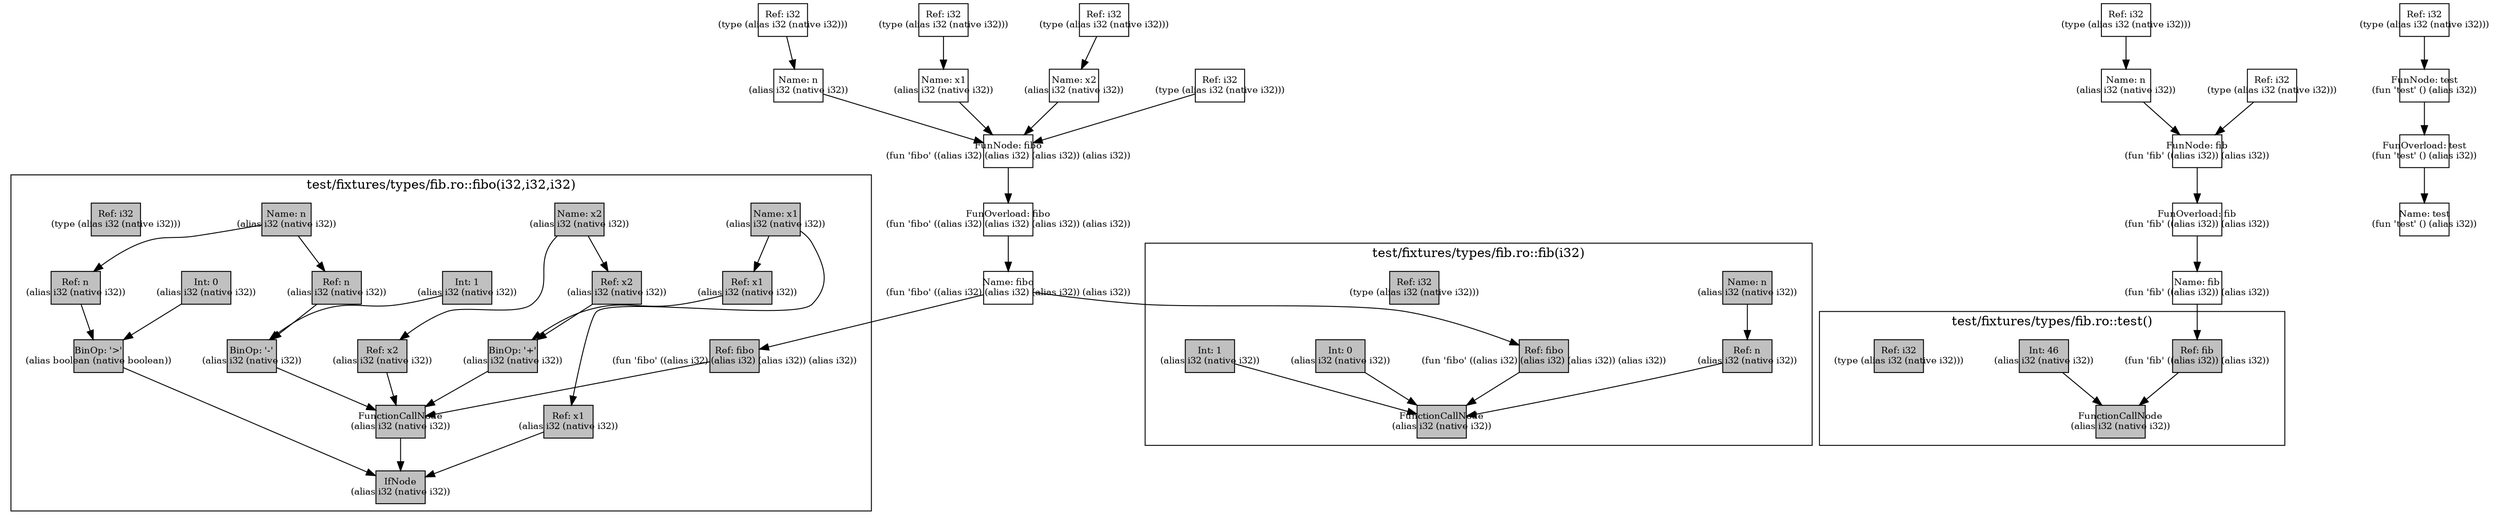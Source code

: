 digraph Document {
  node [shape=box,fixedsize=shape fontsize=10]
  1 [label="FunOverload: fibo\n(fun 'fibo' ((alias i32) (alias i32) (alias i32)) (alias i32))", fillcolor=grey];
  2 [label="FunNode: fibo\n(fun 'fibo' ((alias i32) (alias i32) (alias i32)) (alias i32))", fillcolor=grey];
  3 [label="Ref: i32\n(type (alias i32 (native i32)))", fillcolor=grey];
  4 [label="Name: n\n(alias i32 (native i32))", fillcolor=grey];
  5 [label="Ref: i32\n(type (alias i32 (native i32)))", fillcolor=grey];
  6 [label="Name: x1\n(alias i32 (native i32))", fillcolor=grey];
  7 [label="Ref: i32\n(type (alias i32 (native i32)))", fillcolor=grey];
  8 [label="Name: x2\n(alias i32 (native i32))", fillcolor=grey];
  9 [label="Ref: i32\n(type (alias i32 (native i32)))", fillcolor=grey];
  10 [label="Name: fibo\n(fun 'fibo' ((alias i32) (alias i32) (alias i32)) (alias i32))", fillcolor=grey];
  11 [label="FunOverload: fib\n(fun 'fib' ((alias i32)) (alias i32))", fillcolor=grey];
  12 [label="FunNode: fib\n(fun 'fib' ((alias i32)) (alias i32))", fillcolor=grey];
  13 [label="Ref: i32\n(type (alias i32 (native i32)))", fillcolor=grey];
  14 [label="Name: n\n(alias i32 (native i32))", fillcolor=grey];
  15 [label="Ref: i32\n(type (alias i32 (native i32)))", fillcolor=grey];
  16 [label="Name: fib\n(fun 'fib' ((alias i32)) (alias i32))", fillcolor=grey];
  17 [label="FunOverload: test\n(fun 'test' () (alias i32))", fillcolor=grey];
  18 [label="FunNode: test\n(fun 'test' () (alias i32))", fillcolor=grey];
  19 [label="Ref: i32\n(type (alias i32 (native i32)))", fillcolor=grey];
  20 [label="Name: test\n(fun 'test' () (alias i32))", fillcolor=grey];
  subgraph cluster0 {
    node [style=filled, fillcolor=grey];
    21 [label="Name: n\n(alias i32 (native i32))", fillcolor=grey];
    22 [label="Name: x1\n(alias i32 (native i32))", fillcolor=grey];
    23 [label="Name: x2\n(alias i32 (native i32))", fillcolor=grey];
    24 [label="IfNode\n(alias i32 (native i32))", fillcolor=grey];
    25 [label="FunctionCallNode\n(alias i32 (native i32))", fillcolor=grey];
    26 [label="Ref: fibo\n(fun 'fibo' ((alias i32) (alias i32) (alias i32)) (alias i32))", fillcolor=grey];
    27 [label="BinOp: '-'\n(alias i32 (native i32))", fillcolor=grey];
    28 [label="Ref: n\n(alias i32 (native i32))", fillcolor=grey];
    29 [label="Int: 1\n(alias i32 (native i32))", fillcolor=grey];
    30 [label="Ref: x2\n(alias i32 (native i32))", fillcolor=grey];
    31 [label="BinOp: '+'\n(alias i32 (native i32))", fillcolor=grey];
    32 [label="Ref: x1\n(alias i32 (native i32))", fillcolor=grey];
    33 [label="Ref: x2\n(alias i32 (native i32))", fillcolor=grey];
    34 [label="BinOp: '>'\n(alias boolean (native boolean))", fillcolor=grey];
    35 [label="Ref: n\n(alias i32 (native i32))", fillcolor=grey];
    36 [label="Int: 0\n(alias i32 (native i32))", fillcolor=grey];
    37 [label="Ref: x1\n(alias i32 (native i32))", fillcolor=grey];
    38 [label="Ref: i32\n(type (alias i32 (native i32)))", fillcolor=grey];
    21 -> 28[taillabel="" labeldistance="1" fontname="times  italic" fontsize = 10 color="black" ];
    21 -> 35[taillabel="" labeldistance="1" fontname="times  italic" fontsize = 10 color="black" ];
    22 -> 32[taillabel="" labeldistance="1" fontname="times  italic" fontsize = 10 color="black" ];
    22 -> 37[taillabel="" labeldistance="1" fontname="times  italic" fontsize = 10 color="black" ];
    23 -> 30[taillabel="" labeldistance="1" fontname="times  italic" fontsize = 10 color="black" ];
    23 -> 33[taillabel="" labeldistance="1" fontname="times  italic" fontsize = 10 color="black" ];
    25 -> 24[taillabel="" labeldistance="1" fontname="times  italic" fontsize = 10 color="black" ];
    26 -> 25[taillabel="" labeldistance="1" fontname="times  italic" fontsize = 10 color="black" ];
    27 -> 25[taillabel="" labeldistance="1" fontname="times  italic" fontsize = 10 color="black" ];
    28 -> 27[taillabel="" labeldistance="1" fontname="times  italic" fontsize = 10 color="black" ];
    29 -> 27[taillabel="" labeldistance="1" fontname="times  italic" fontsize = 10 color="black" ];
    30 -> 25[taillabel="" labeldistance="1" fontname="times  italic" fontsize = 10 color="black" ];
    31 -> 25[taillabel="" labeldistance="1" fontname="times  italic" fontsize = 10 color="black" ];
    32 -> 31[taillabel="" labeldistance="1" fontname="times  italic" fontsize = 10 color="black" ];
    33 -> 31[taillabel="" labeldistance="1" fontname="times  italic" fontsize = 10 color="black" ];
    34 -> 24[taillabel="" labeldistance="1" fontname="times  italic" fontsize = 10 color="black" ];
    35 -> 34[taillabel="" labeldistance="1" fontname="times  italic" fontsize = 10 color="black" ];
    36 -> 34[taillabel="" labeldistance="1" fontname="times  italic" fontsize = 10 color="black" ];
    37 -> 24[taillabel="" labeldistance="1" fontname="times  italic" fontsize = 10 color="black" ];
  label = "test/fixtures/types/fib.ro::fibo(i32,i32,i32)";
}
  subgraph cluster1 {
    node [style=filled, fillcolor=grey];
    39 [label="Name: n\n(alias i32 (native i32))", fillcolor=grey];
    40 [label="FunctionCallNode\n(alias i32 (native i32))", fillcolor=grey];
    41 [label="Ref: fibo\n(fun 'fibo' ((alias i32) (alias i32) (alias i32)) (alias i32))", fillcolor=grey];
    42 [label="Ref: n\n(alias i32 (native i32))", fillcolor=grey];
    43 [label="Int: 0\n(alias i32 (native i32))", fillcolor=grey];
    44 [label="Int: 1\n(alias i32 (native i32))", fillcolor=grey];
    45 [label="Ref: i32\n(type (alias i32 (native i32)))", fillcolor=grey];
    39 -> 42[taillabel="" labeldistance="1" fontname="times  italic" fontsize = 10 color="black" ];
    41 -> 40[taillabel="" labeldistance="1" fontname="times  italic" fontsize = 10 color="black" ];
    42 -> 40[taillabel="" labeldistance="1" fontname="times  italic" fontsize = 10 color="black" ];
    43 -> 40[taillabel="" labeldistance="1" fontname="times  italic" fontsize = 10 color="black" ];
    44 -> 40[taillabel="" labeldistance="1" fontname="times  italic" fontsize = 10 color="black" ];
  label = "test/fixtures/types/fib.ro::fib(i32)";
}
  subgraph cluster2 {
    node [style=filled, fillcolor=grey];
    46 [label="FunctionCallNode\n(alias i32 (native i32))", fillcolor=grey];
    47 [label="Ref: fib\n(fun 'fib' ((alias i32)) (alias i32))", fillcolor=grey];
    48 [label="Int: 46\n(alias i32 (native i32))", fillcolor=grey];
    49 [label="Ref: i32\n(type (alias i32 (native i32)))", fillcolor=grey];
    47 -> 46[taillabel="" labeldistance="1" fontname="times  italic" fontsize = 10 color="black" ];
    48 -> 46[taillabel="" labeldistance="1" fontname="times  italic" fontsize = 10 color="black" ];
  label = "test/fixtures/types/fib.ro::test()";
}
  1 -> 10[taillabel="" labeldistance="1" fontname="times  italic" fontsize = 10 color="black" ];
  2 -> 1[taillabel="" labeldistance="1" fontname="times  italic" fontsize = 10 color="black" ];
  3 -> 4[taillabel="" labeldistance="1" fontname="times  italic" fontsize = 10 color="black" ];
  4 -> 2[taillabel="" labeldistance="1" fontname="times  italic" fontsize = 10 color="black" ];
  5 -> 6[taillabel="" labeldistance="1" fontname="times  italic" fontsize = 10 color="black" ];
  6 -> 2[taillabel="" labeldistance="1" fontname="times  italic" fontsize = 10 color="black" ];
  7 -> 8[taillabel="" labeldistance="1" fontname="times  italic" fontsize = 10 color="black" ];
  8 -> 2[taillabel="" labeldistance="1" fontname="times  italic" fontsize = 10 color="black" ];
  9 -> 2[taillabel="" labeldistance="1" fontname="times  italic" fontsize = 10 color="black" ];
  10 -> 26[taillabel="" labeldistance="1" fontname="times  italic" fontsize = 10 color="black" ];
  10 -> 41[taillabel="" labeldistance="1" fontname="times  italic" fontsize = 10 color="black" ];
  11 -> 16[taillabel="" labeldistance="1" fontname="times  italic" fontsize = 10 color="black" ];
  12 -> 11[taillabel="" labeldistance="1" fontname="times  italic" fontsize = 10 color="black" ];
  13 -> 14[taillabel="" labeldistance="1" fontname="times  italic" fontsize = 10 color="black" ];
  14 -> 12[taillabel="" labeldistance="1" fontname="times  italic" fontsize = 10 color="black" ];
  15 -> 12[taillabel="" labeldistance="1" fontname="times  italic" fontsize = 10 color="black" ];
  16 -> 47[taillabel="" labeldistance="1" fontname="times  italic" fontsize = 10 color="black" ];
  17 -> 20[taillabel="" labeldistance="1" fontname="times  italic" fontsize = 10 color="black" ];
  18 -> 17[taillabel="" labeldistance="1" fontname="times  italic" fontsize = 10 color="black" ];
  19 -> 18[taillabel="" labeldistance="1" fontname="times  italic" fontsize = 10 color="black" ];
  label="";
}
